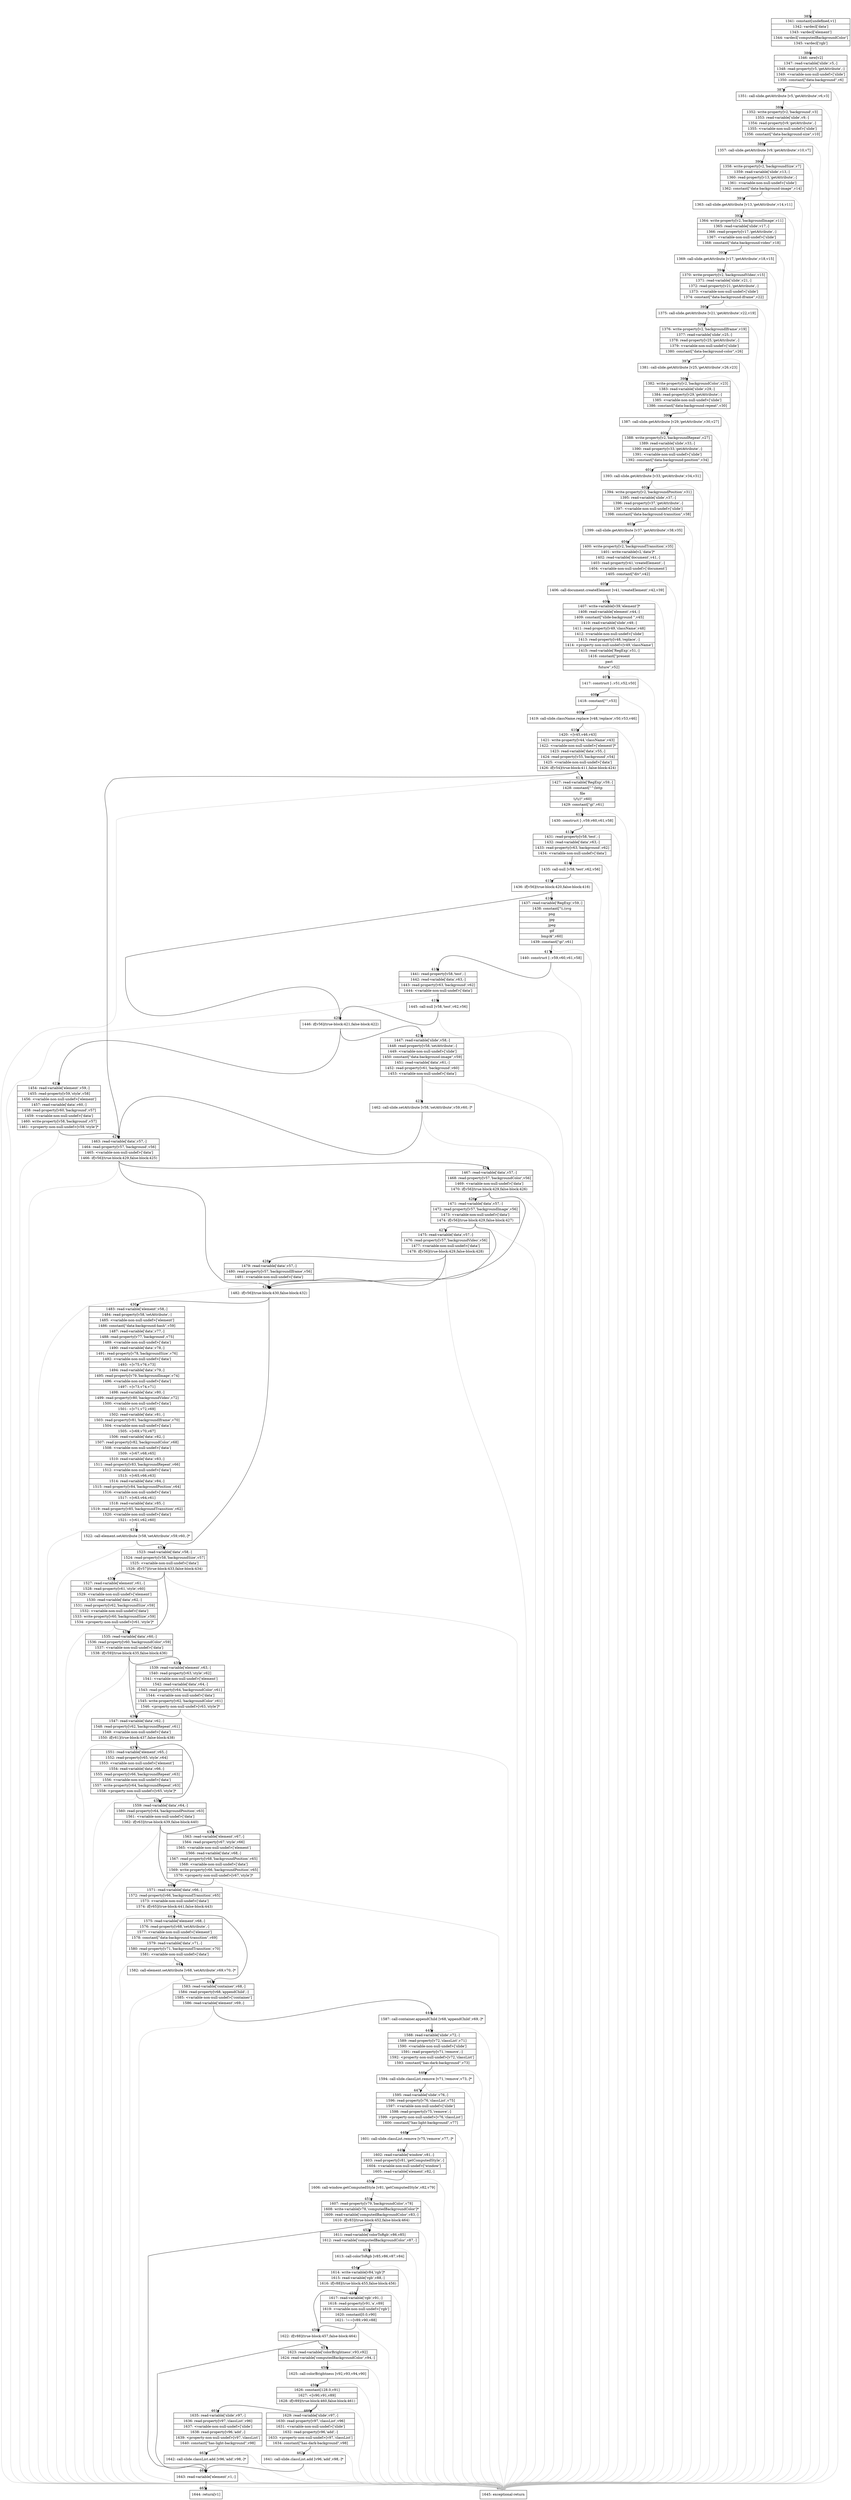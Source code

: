 digraph {
rankdir="TD"
BB_entry24[shape=none,label=""];
BB_entry24 -> BB385 [tailport=s, headport=n, headlabel="    385"]
BB385 [shape=record label="{1341: constant[undefined,v1]|1342: vardecl['data']|1343: vardecl['element']|1344: vardecl['computedBackgroundColor']|1345: vardecl['rgb']}" ] 
BB385 -> BB386 [tailport=s, headport=n, headlabel="      386"]
BB386 [shape=record label="{1346: new[v2]|1347: read-variable['slide',v5,-]|1348: read-property[v5,'getAttribute',-]|1349: \<variable-non-null-undef\>['slide']|1350: constant[\"data-background\",v6]}" ] 
BB386 -> BB387 [tailport=s, headport=n, headlabel="      387"]
BB386 -> BB466 [tailport=s, headport=n, color=gray, headlabel="      466"]
BB387 [shape=record label="{1351: call-slide.getAttribute [v5,'getAttribute',v6,v3]}" ] 
BB387 -> BB388 [tailport=s, headport=n, headlabel="      388"]
BB387 -> BB466 [tailport=s, headport=n, color=gray]
BB388 [shape=record label="{1352: write-property[v2,'background',v3]|1353: read-variable['slide',v9,-]|1354: read-property[v9,'getAttribute',-]|1355: \<variable-non-null-undef\>['slide']|1356: constant[\"data-background-size\",v10]}" ] 
BB388 -> BB389 [tailport=s, headport=n, headlabel="      389"]
BB388 -> BB466 [tailport=s, headport=n, color=gray]
BB389 [shape=record label="{1357: call-slide.getAttribute [v9,'getAttribute',v10,v7]}" ] 
BB389 -> BB390 [tailport=s, headport=n, headlabel="      390"]
BB389 -> BB466 [tailport=s, headport=n, color=gray]
BB390 [shape=record label="{1358: write-property[v2,'backgroundSize',v7]|1359: read-variable['slide',v13,-]|1360: read-property[v13,'getAttribute',-]|1361: \<variable-non-null-undef\>['slide']|1362: constant[\"data-background-image\",v14]}" ] 
BB390 -> BB391 [tailport=s, headport=n, headlabel="      391"]
BB390 -> BB466 [tailport=s, headport=n, color=gray]
BB391 [shape=record label="{1363: call-slide.getAttribute [v13,'getAttribute',v14,v11]}" ] 
BB391 -> BB392 [tailport=s, headport=n, headlabel="      392"]
BB391 -> BB466 [tailport=s, headport=n, color=gray]
BB392 [shape=record label="{1364: write-property[v2,'backgroundImage',v11]|1365: read-variable['slide',v17,-]|1366: read-property[v17,'getAttribute',-]|1367: \<variable-non-null-undef\>['slide']|1368: constant[\"data-background-video\",v18]}" ] 
BB392 -> BB393 [tailport=s, headport=n, headlabel="      393"]
BB392 -> BB466 [tailport=s, headport=n, color=gray]
BB393 [shape=record label="{1369: call-slide.getAttribute [v17,'getAttribute',v18,v15]}" ] 
BB393 -> BB394 [tailport=s, headport=n, headlabel="      394"]
BB393 -> BB466 [tailport=s, headport=n, color=gray]
BB394 [shape=record label="{1370: write-property[v2,'backgroundVideo',v15]|1371: read-variable['slide',v21,-]|1372: read-property[v21,'getAttribute',-]|1373: \<variable-non-null-undef\>['slide']|1374: constant[\"data-background-iframe\",v22]}" ] 
BB394 -> BB395 [tailport=s, headport=n, headlabel="      395"]
BB394 -> BB466 [tailport=s, headport=n, color=gray]
BB395 [shape=record label="{1375: call-slide.getAttribute [v21,'getAttribute',v22,v19]}" ] 
BB395 -> BB396 [tailport=s, headport=n, headlabel="      396"]
BB395 -> BB466 [tailport=s, headport=n, color=gray]
BB396 [shape=record label="{1376: write-property[v2,'backgroundIframe',v19]|1377: read-variable['slide',v25,-]|1378: read-property[v25,'getAttribute',-]|1379: \<variable-non-null-undef\>['slide']|1380: constant[\"data-background-color\",v26]}" ] 
BB396 -> BB397 [tailport=s, headport=n, headlabel="      397"]
BB396 -> BB466 [tailport=s, headport=n, color=gray]
BB397 [shape=record label="{1381: call-slide.getAttribute [v25,'getAttribute',v26,v23]}" ] 
BB397 -> BB398 [tailport=s, headport=n, headlabel="      398"]
BB397 -> BB466 [tailport=s, headport=n, color=gray]
BB398 [shape=record label="{1382: write-property[v2,'backgroundColor',v23]|1383: read-variable['slide',v29,-]|1384: read-property[v29,'getAttribute',-]|1385: \<variable-non-null-undef\>['slide']|1386: constant[\"data-background-repeat\",v30]}" ] 
BB398 -> BB399 [tailport=s, headport=n, headlabel="      399"]
BB398 -> BB466 [tailport=s, headport=n, color=gray]
BB399 [shape=record label="{1387: call-slide.getAttribute [v29,'getAttribute',v30,v27]}" ] 
BB399 -> BB400 [tailport=s, headport=n, headlabel="      400"]
BB399 -> BB466 [tailport=s, headport=n, color=gray]
BB400 [shape=record label="{1388: write-property[v2,'backgroundRepeat',v27]|1389: read-variable['slide',v33,-]|1390: read-property[v33,'getAttribute',-]|1391: \<variable-non-null-undef\>['slide']|1392: constant[\"data-background-position\",v34]}" ] 
BB400 -> BB401 [tailport=s, headport=n, headlabel="      401"]
BB400 -> BB466 [tailport=s, headport=n, color=gray]
BB401 [shape=record label="{1393: call-slide.getAttribute [v33,'getAttribute',v34,v31]}" ] 
BB401 -> BB402 [tailport=s, headport=n, headlabel="      402"]
BB401 -> BB466 [tailport=s, headport=n, color=gray]
BB402 [shape=record label="{1394: write-property[v2,'backgroundPosition',v31]|1395: read-variable['slide',v37,-]|1396: read-property[v37,'getAttribute',-]|1397: \<variable-non-null-undef\>['slide']|1398: constant[\"data-background-transition\",v38]}" ] 
BB402 -> BB403 [tailport=s, headport=n, headlabel="      403"]
BB402 -> BB466 [tailport=s, headport=n, color=gray]
BB403 [shape=record label="{1399: call-slide.getAttribute [v37,'getAttribute',v38,v35]}" ] 
BB403 -> BB404 [tailport=s, headport=n, headlabel="      404"]
BB403 -> BB466 [tailport=s, headport=n, color=gray]
BB404 [shape=record label="{1400: write-property[v2,'backgroundTransition',v35]|1401: write-variable[v2,'data']*|1402: read-variable['document',v41,-]|1403: read-property[v41,'createElement',-]|1404: \<variable-non-null-undef\>['document']|1405: constant[\"div\",v42]}" ] 
BB404 -> BB405 [tailport=s, headport=n, headlabel="      405"]
BB404 -> BB466 [tailport=s, headport=n, color=gray]
BB405 [shape=record label="{1406: call-document.createElement [v41,'createElement',v42,v39]}" ] 
BB405 -> BB406 [tailport=s, headport=n, headlabel="      406"]
BB405 -> BB466 [tailport=s, headport=n, color=gray]
BB406 [shape=record label="{1407: write-variable[v39,'element']*|1408: read-variable['element',v44,-]|1409: constant[\"slide-background \",v45]|1410: read-variable['slide',v49,-]|1411: read-property[v49,'className',v48]|1412: \<variable-non-null-undef\>['slide']|1413: read-property[v48,'replace',-]|1414: \<property-non-null-undef\>[v49,'className']|1415: read-variable['RegExp',v51,-]|1416: constant[\"present|past|future\",v52]}" ] 
BB406 -> BB407 [tailport=s, headport=n, headlabel="      407"]
BB406 -> BB466 [tailport=s, headport=n, color=gray]
BB407 [shape=record label="{1417: construct [-,v51,v52,v50]}" ] 
BB407 -> BB408 [tailport=s, headport=n, headlabel="      408"]
BB407 -> BB466 [tailport=s, headport=n, color=gray]
BB408 [shape=record label="{1418: constant[\"\",v53]}" ] 
BB408 -> BB409 [tailport=s, headport=n, headlabel="      409"]
BB409 [shape=record label="{1419: call-slide.className.replace [v48,'replace',v50,v53,v46]}" ] 
BB409 -> BB410 [tailport=s, headport=n, headlabel="      410"]
BB409 -> BB466 [tailport=s, headport=n, color=gray]
BB410 [shape=record label="{1420: +[v45,v46,v43]|1421: write-property[v44,'className',v43]|1422: \<variable-non-null-undef\>['element']*|1423: read-variable['data',v55,-]|1424: read-property[v55,'background',v54]|1425: \<variable-non-null-undef\>['data']|1426: if[v54](true-block:411,false-block:424)}" ] 
BB410 -> BB411 [tailport=s, headport=n, headlabel="      411"]
BB410 -> BB424 [tailport=s, headport=n, headlabel="      424"]
BB410 -> BB466 [tailport=s, headport=n, color=gray]
BB411 [shape=record label="{1427: read-variable['RegExp',v59,-]|1428: constant[\"^(http|file|\\\\/\\\\/)\",v60]|1429: constant[\"gi\",v61]}" ] 
BB411 -> BB412 [tailport=s, headport=n, headlabel="      412"]
BB411 -> BB466 [tailport=s, headport=n, color=gray]
BB412 [shape=record label="{1430: construct [-,v59,v60,v61,v58]}" ] 
BB412 -> BB413 [tailport=s, headport=n, headlabel="      413"]
BB412 -> BB466 [tailport=s, headport=n, color=gray]
BB413 [shape=record label="{1431: read-property[v58,'test',-]|1432: read-variable['data',v63,-]|1433: read-property[v63,'background',v62]|1434: \<variable-non-null-undef\>['data']}" ] 
BB413 -> BB414 [tailport=s, headport=n, headlabel="      414"]
BB413 -> BB466 [tailport=s, headport=n, color=gray]
BB414 [shape=record label="{1435: call-null [v58,'test',v62,v56]}" ] 
BB414 -> BB415 [tailport=s, headport=n, headlabel="      415"]
BB414 -> BB466 [tailport=s, headport=n, color=gray]
BB415 [shape=record label="{1436: if[v56](true-block:420,false-block:416)}" ] 
BB415 -> BB420 [tailport=s, headport=n, headlabel="      420"]
BB415 -> BB416 [tailport=s, headport=n, headlabel="      416"]
BB416 [shape=record label="{1437: read-variable['RegExp',v59,-]|1438: constant[\"\\\\.(svg|png|jpg|jpeg|gif|bmp)$\",v60]|1439: constant[\"gi\",v61]}" ] 
BB416 -> BB417 [tailport=s, headport=n, headlabel="      417"]
BB416 -> BB466 [tailport=s, headport=n, color=gray]
BB417 [shape=record label="{1440: construct [-,v59,v60,v61,v58]}" ] 
BB417 -> BB418 [tailport=s, headport=n, headlabel="      418"]
BB417 -> BB466 [tailport=s, headport=n, color=gray]
BB418 [shape=record label="{1441: read-property[v58,'test',-]|1442: read-variable['data',v63,-]|1443: read-property[v63,'background',v62]|1444: \<variable-non-null-undef\>['data']}" ] 
BB418 -> BB419 [tailport=s, headport=n, headlabel="      419"]
BB418 -> BB466 [tailport=s, headport=n, color=gray]
BB419 [shape=record label="{1445: call-null [v58,'test',v62,v56]}" ] 
BB419 -> BB420 [tailport=s, headport=n]
BB419 -> BB466 [tailport=s, headport=n, color=gray]
BB420 [shape=record label="{1446: if[v56](true-block:421,false-block:422)}" ] 
BB420 -> BB421 [tailport=s, headport=n, headlabel="      421"]
BB420 -> BB422 [tailport=s, headport=n, headlabel="      422"]
BB421 [shape=record label="{1447: read-variable['slide',v58,-]|1448: read-property[v58,'setAttribute',-]|1449: \<variable-non-null-undef\>['slide']|1450: constant[\"data-background-image\",v59]|1451: read-variable['data',v61,-]|1452: read-property[v61,'background',v60]|1453: \<variable-non-null-undef\>['data']}" ] 
BB421 -> BB423 [tailport=s, headport=n, headlabel="      423"]
BB421 -> BB466 [tailport=s, headport=n, color=gray]
BB422 [shape=record label="{1454: read-variable['element',v59,-]|1455: read-property[v59,'style',v58]|1456: \<variable-non-null-undef\>['element']|1457: read-variable['data',v60,-]|1458: read-property[v60,'background',v57]|1459: \<variable-non-null-undef\>['data']|1460: write-property[v58,'background',v57]|1461: \<property-non-null-undef\>[v59,'style']*}" ] 
BB422 -> BB424 [tailport=s, headport=n]
BB422 -> BB466 [tailport=s, headport=n, color=gray]
BB423 [shape=record label="{1462: call-slide.setAttribute [v58,'setAttribute',v59,v60,-]*}" ] 
BB423 -> BB424 [tailport=s, headport=n]
BB423 -> BB466 [tailport=s, headport=n, color=gray]
BB424 [shape=record label="{1463: read-variable['data',v57,-]|1464: read-property[v57,'background',v56]|1465: \<variable-non-null-undef\>['data']|1466: if[v56](true-block:429,false-block:425)}" ] 
BB424 -> BB429 [tailport=s, headport=n, headlabel="      429"]
BB424 -> BB425 [tailport=s, headport=n, headlabel="      425"]
BB424 -> BB466 [tailport=s, headport=n, color=gray]
BB425 [shape=record label="{1467: read-variable['data',v57,-]|1468: read-property[v57,'backgroundColor',v56]|1469: \<variable-non-null-undef\>['data']|1470: if[v56](true-block:429,false-block:426)}" ] 
BB425 -> BB429 [tailport=s, headport=n]
BB425 -> BB426 [tailport=s, headport=n, headlabel="      426"]
BB425 -> BB466 [tailport=s, headport=n, color=gray]
BB426 [shape=record label="{1471: read-variable['data',v57,-]|1472: read-property[v57,'backgroundImage',v56]|1473: \<variable-non-null-undef\>['data']|1474: if[v56](true-block:429,false-block:427)}" ] 
BB426 -> BB429 [tailport=s, headport=n]
BB426 -> BB427 [tailport=s, headport=n, headlabel="      427"]
BB426 -> BB466 [tailport=s, headport=n, color=gray]
BB427 [shape=record label="{1475: read-variable['data',v57,-]|1476: read-property[v57,'backgroundVideo',v56]|1477: \<variable-non-null-undef\>['data']|1478: if[v56](true-block:429,false-block:428)}" ] 
BB427 -> BB429 [tailport=s, headport=n]
BB427 -> BB428 [tailport=s, headport=n, headlabel="      428"]
BB427 -> BB466 [tailport=s, headport=n, color=gray]
BB428 [shape=record label="{1479: read-variable['data',v57,-]|1480: read-property[v57,'backgroundIframe',v56]|1481: \<variable-non-null-undef\>['data']}" ] 
BB428 -> BB429 [tailport=s, headport=n]
BB428 -> BB466 [tailport=s, headport=n, color=gray]
BB429 [shape=record label="{1482: if[v56](true-block:430,false-block:432)}" ] 
BB429 -> BB430 [tailport=s, headport=n, headlabel="      430"]
BB429 -> BB432 [tailport=s, headport=n, headlabel="      432"]
BB430 [shape=record label="{1483: read-variable['element',v58,-]|1484: read-property[v58,'setAttribute',-]|1485: \<variable-non-null-undef\>['element']|1486: constant[\"data-background-hash\",v59]|1487: read-variable['data',v77,-]|1488: read-property[v77,'background',v75]|1489: \<variable-non-null-undef\>['data']|1490: read-variable['data',v78,-]|1491: read-property[v78,'backgroundSize',v76]|1492: \<variable-non-null-undef\>['data']|1493: +[v75,v76,v73]|1494: read-variable['data',v79,-]|1495: read-property[v79,'backgroundImage',v74]|1496: \<variable-non-null-undef\>['data']|1497: +[v73,v74,v71]|1498: read-variable['data',v80,-]|1499: read-property[v80,'backgroundVideo',v72]|1500: \<variable-non-null-undef\>['data']|1501: +[v71,v72,v69]|1502: read-variable['data',v81,-]|1503: read-property[v81,'backgroundIframe',v70]|1504: \<variable-non-null-undef\>['data']|1505: +[v69,v70,v67]|1506: read-variable['data',v82,-]|1507: read-property[v82,'backgroundColor',v68]|1508: \<variable-non-null-undef\>['data']|1509: +[v67,v68,v65]|1510: read-variable['data',v83,-]|1511: read-property[v83,'backgroundRepeat',v66]|1512: \<variable-non-null-undef\>['data']|1513: +[v65,v66,v63]|1514: read-variable['data',v84,-]|1515: read-property[v84,'backgroundPosition',v64]|1516: \<variable-non-null-undef\>['data']|1517: +[v63,v64,v61]|1518: read-variable['data',v85,-]|1519: read-property[v85,'backgroundTransition',v62]|1520: \<variable-non-null-undef\>['data']|1521: +[v61,v62,v60]}" ] 
BB430 -> BB431 [tailport=s, headport=n, headlabel="      431"]
BB430 -> BB466 [tailport=s, headport=n, color=gray]
BB431 [shape=record label="{1522: call-element.setAttribute [v58,'setAttribute',v59,v60,-]*}" ] 
BB431 -> BB432 [tailport=s, headport=n]
BB431 -> BB466 [tailport=s, headport=n, color=gray]
BB432 [shape=record label="{1523: read-variable['data',v58,-]|1524: read-property[v58,'backgroundSize',v57]|1525: \<variable-non-null-undef\>['data']|1526: if[v57](true-block:433,false-block:434)}" ] 
BB432 -> BB433 [tailport=s, headport=n, headlabel="      433"]
BB432 -> BB434 [tailport=s, headport=n, headlabel="      434"]
BB432 -> BB466 [tailport=s, headport=n, color=gray]
BB433 [shape=record label="{1527: read-variable['element',v61,-]|1528: read-property[v61,'style',v60]|1529: \<variable-non-null-undef\>['element']|1530: read-variable['data',v62,-]|1531: read-property[v62,'backgroundSize',v59]|1532: \<variable-non-null-undef\>['data']|1533: write-property[v60,'backgroundSize',v59]|1534: \<property-non-null-undef\>[v61,'style']*}" ] 
BB433 -> BB434 [tailport=s, headport=n]
BB433 -> BB466 [tailport=s, headport=n, color=gray]
BB434 [shape=record label="{1535: read-variable['data',v60,-]|1536: read-property[v60,'backgroundColor',v59]|1537: \<variable-non-null-undef\>['data']|1538: if[v59](true-block:435,false-block:436)}" ] 
BB434 -> BB435 [tailport=s, headport=n, headlabel="      435"]
BB434 -> BB436 [tailport=s, headport=n, headlabel="      436"]
BB434 -> BB466 [tailport=s, headport=n, color=gray]
BB435 [shape=record label="{1539: read-variable['element',v63,-]|1540: read-property[v63,'style',v62]|1541: \<variable-non-null-undef\>['element']|1542: read-variable['data',v64,-]|1543: read-property[v64,'backgroundColor',v61]|1544: \<variable-non-null-undef\>['data']|1545: write-property[v62,'backgroundColor',v61]|1546: \<property-non-null-undef\>[v63,'style']*}" ] 
BB435 -> BB436 [tailport=s, headport=n]
BB435 -> BB466 [tailport=s, headport=n, color=gray]
BB436 [shape=record label="{1547: read-variable['data',v62,-]|1548: read-property[v62,'backgroundRepeat',v61]|1549: \<variable-non-null-undef\>['data']|1550: if[v61](true-block:437,false-block:438)}" ] 
BB436 -> BB437 [tailport=s, headport=n, headlabel="      437"]
BB436 -> BB438 [tailport=s, headport=n, headlabel="      438"]
BB436 -> BB466 [tailport=s, headport=n, color=gray]
BB437 [shape=record label="{1551: read-variable['element',v65,-]|1552: read-property[v65,'style',v64]|1553: \<variable-non-null-undef\>['element']|1554: read-variable['data',v66,-]|1555: read-property[v66,'backgroundRepeat',v63]|1556: \<variable-non-null-undef\>['data']|1557: write-property[v64,'backgroundRepeat',v63]|1558: \<property-non-null-undef\>[v65,'style']*}" ] 
BB437 -> BB438 [tailport=s, headport=n]
BB437 -> BB466 [tailport=s, headport=n, color=gray]
BB438 [shape=record label="{1559: read-variable['data',v64,-]|1560: read-property[v64,'backgroundPosition',v63]|1561: \<variable-non-null-undef\>['data']|1562: if[v63](true-block:439,false-block:440)}" ] 
BB438 -> BB439 [tailport=s, headport=n, headlabel="      439"]
BB438 -> BB440 [tailport=s, headport=n, headlabel="      440"]
BB438 -> BB466 [tailport=s, headport=n, color=gray]
BB439 [shape=record label="{1563: read-variable['element',v67,-]|1564: read-property[v67,'style',v66]|1565: \<variable-non-null-undef\>['element']|1566: read-variable['data',v68,-]|1567: read-property[v68,'backgroundPosition',v65]|1568: \<variable-non-null-undef\>['data']|1569: write-property[v66,'backgroundPosition',v65]|1570: \<property-non-null-undef\>[v67,'style']*}" ] 
BB439 -> BB440 [tailport=s, headport=n]
BB439 -> BB466 [tailport=s, headport=n, color=gray]
BB440 [shape=record label="{1571: read-variable['data',v66,-]|1572: read-property[v66,'backgroundTransition',v65]|1573: \<variable-non-null-undef\>['data']|1574: if[v65](true-block:441,false-block:443)}" ] 
BB440 -> BB441 [tailport=s, headport=n, headlabel="      441"]
BB440 -> BB443 [tailport=s, headport=n, headlabel="      443"]
BB440 -> BB466 [tailport=s, headport=n, color=gray]
BB441 [shape=record label="{1575: read-variable['element',v68,-]|1576: read-property[v68,'setAttribute',-]|1577: \<variable-non-null-undef\>['element']|1578: constant[\"data-background-transition\",v69]|1579: read-variable['data',v71,-]|1580: read-property[v71,'backgroundTransition',v70]|1581: \<variable-non-null-undef\>['data']}" ] 
BB441 -> BB442 [tailport=s, headport=n, headlabel="      442"]
BB441 -> BB466 [tailport=s, headport=n, color=gray]
BB442 [shape=record label="{1582: call-element.setAttribute [v68,'setAttribute',v69,v70,-]*}" ] 
BB442 -> BB443 [tailport=s, headport=n]
BB442 -> BB466 [tailport=s, headport=n, color=gray]
BB443 [shape=record label="{1583: read-variable['container',v68,-]|1584: read-property[v68,'appendChild',-]|1585: \<variable-non-null-undef\>['container']|1586: read-variable['element',v69,-]}" ] 
BB443 -> BB444 [tailport=s, headport=n, headlabel="      444"]
BB443 -> BB466 [tailport=s, headport=n, color=gray]
BB444 [shape=record label="{1587: call-container.appendChild [v68,'appendChild',v69,-]*}" ] 
BB444 -> BB445 [tailport=s, headport=n, headlabel="      445"]
BB444 -> BB466 [tailport=s, headport=n, color=gray]
BB445 [shape=record label="{1588: read-variable['slide',v72,-]|1589: read-property[v72,'classList',v71]|1590: \<variable-non-null-undef\>['slide']|1591: read-property[v71,'remove',-]|1592: \<property-non-null-undef\>[v72,'classList']|1593: constant[\"has-dark-background\",v73]}" ] 
BB445 -> BB446 [tailport=s, headport=n, headlabel="      446"]
BB445 -> BB466 [tailport=s, headport=n, color=gray]
BB446 [shape=record label="{1594: call-slide.classList.remove [v71,'remove',v73,-]*}" ] 
BB446 -> BB447 [tailport=s, headport=n, headlabel="      447"]
BB446 -> BB466 [tailport=s, headport=n, color=gray]
BB447 [shape=record label="{1595: read-variable['slide',v76,-]|1596: read-property[v76,'classList',v75]|1597: \<variable-non-null-undef\>['slide']|1598: read-property[v75,'remove',-]|1599: \<property-non-null-undef\>[v76,'classList']|1600: constant[\"has-light-background\",v77]}" ] 
BB447 -> BB448 [tailport=s, headport=n, headlabel="      448"]
BB447 -> BB466 [tailport=s, headport=n, color=gray]
BB448 [shape=record label="{1601: call-slide.classList.remove [v75,'remove',v77,-]*}" ] 
BB448 -> BB449 [tailport=s, headport=n, headlabel="      449"]
BB448 -> BB466 [tailport=s, headport=n, color=gray]
BB449 [shape=record label="{1602: read-variable['window',v81,-]|1603: read-property[v81,'getComputedStyle',-]|1604: \<variable-non-null-undef\>['window']|1605: read-variable['element',v82,-]}" ] 
BB449 -> BB450 [tailport=s, headport=n, headlabel="      450"]
BB449 -> BB466 [tailport=s, headport=n, color=gray]
BB450 [shape=record label="{1606: call-window.getComputedStyle [v81,'getComputedStyle',v82,v79]}" ] 
BB450 -> BB451 [tailport=s, headport=n, headlabel="      451"]
BB450 -> BB466 [tailport=s, headport=n, color=gray]
BB451 [shape=record label="{1607: read-property[v79,'backgroundColor',v78]|1608: write-variable[v78,'computedBackgroundColor']*|1609: read-variable['computedBackgroundColor',v83,-]|1610: if[v83](true-block:452,false-block:464)}" ] 
BB451 -> BB452 [tailport=s, headport=n, headlabel="      452"]
BB451 -> BB464 [tailport=s, headport=n, headlabel="      464"]
BB451 -> BB466 [tailport=s, headport=n, color=gray]
BB452 [shape=record label="{1611: read-variable['colorToRgb',v86,v85]|1612: read-variable['computedBackgroundColor',v87,-]}" ] 
BB452 -> BB453 [tailport=s, headport=n, headlabel="      453"]
BB452 -> BB466 [tailport=s, headport=n, color=gray]
BB453 [shape=record label="{1613: call-colorToRgb [v85,v86,v87,v84]}" ] 
BB453 -> BB454 [tailport=s, headport=n, headlabel="      454"]
BB453 -> BB466 [tailport=s, headport=n, color=gray]
BB454 [shape=record label="{1614: write-variable[v84,'rgb']*|1615: read-variable['rgb',v88,-]|1616: if[v88](true-block:455,false-block:456)}" ] 
BB454 -> BB456 [tailport=s, headport=n, headlabel="      456"]
BB454 -> BB455 [tailport=s, headport=n, headlabel="      455"]
BB454 -> BB466 [tailport=s, headport=n, color=gray]
BB455 [shape=record label="{1617: read-variable['rgb',v91,-]|1618: read-property[v91,'a',v89]|1619: \<variable-non-null-undef\>['rgb']|1620: constant[0.0,v90]|1621: !==[v89,v90,v88]}" ] 
BB455 -> BB456 [tailport=s, headport=n]
BB455 -> BB466 [tailport=s, headport=n, color=gray]
BB456 [shape=record label="{1622: if[v88](true-block:457,false-block:464)}" ] 
BB456 -> BB457 [tailport=s, headport=n, headlabel="      457"]
BB456 -> BB464 [tailport=s, headport=n]
BB457 [shape=record label="{1623: read-variable['colorBrightness',v93,v92]|1624: read-variable['computedBackgroundColor',v94,-]}" ] 
BB457 -> BB458 [tailport=s, headport=n, headlabel="      458"]
BB457 -> BB466 [tailport=s, headport=n, color=gray]
BB458 [shape=record label="{1625: call-colorBrightness [v92,v93,v94,v90]}" ] 
BB458 -> BB459 [tailport=s, headport=n, headlabel="      459"]
BB458 -> BB466 [tailport=s, headport=n, color=gray]
BB459 [shape=record label="{1626: constant[128.0,v91]|1627: \<[v90,v91,v89]|1628: if[v89](true-block:460,false-block:461)}" ] 
BB459 -> BB460 [tailport=s, headport=n, headlabel="      460"]
BB459 -> BB461 [tailport=s, headport=n, headlabel="      461"]
BB459 -> BB466 [tailport=s, headport=n, color=gray]
BB460 [shape=record label="{1629: read-variable['slide',v97,-]|1630: read-property[v97,'classList',v96]|1631: \<variable-non-null-undef\>['slide']|1632: read-property[v96,'add',-]|1633: \<property-non-null-undef\>[v97,'classList']|1634: constant[\"has-dark-background\",v98]}" ] 
BB460 -> BB462 [tailport=s, headport=n, headlabel="      462"]
BB460 -> BB466 [tailport=s, headport=n, color=gray]
BB461 [shape=record label="{1635: read-variable['slide',v97,-]|1636: read-property[v97,'classList',v96]|1637: \<variable-non-null-undef\>['slide']|1638: read-property[v96,'add',-]|1639: \<property-non-null-undef\>[v97,'classList']|1640: constant[\"has-light-background\",v98]}" ] 
BB461 -> BB463 [tailport=s, headport=n, headlabel="      463"]
BB461 -> BB466 [tailport=s, headport=n, color=gray]
BB462 [shape=record label="{1641: call-slide.classList.add [v96,'add',v98,-]*}" ] 
BB462 -> BB464 [tailport=s, headport=n]
BB462 -> BB466 [tailport=s, headport=n, color=gray]
BB463 [shape=record label="{1642: call-slide.classList.add [v96,'add',v98,-]*}" ] 
BB463 -> BB464 [tailport=s, headport=n]
BB463 -> BB466 [tailport=s, headport=n, color=gray]
BB464 [shape=record label="{1643: read-variable['element',v1,-]}" ] 
BB464 -> BB465 [tailport=s, headport=n, headlabel="      465"]
BB464 -> BB466 [tailport=s, headport=n, color=gray]
BB465 [shape=record label="{1644: return[v1]}" ] 
BB466 [shape=record label="{1645: exceptional-return}" ] 
//#$~ 781
}
